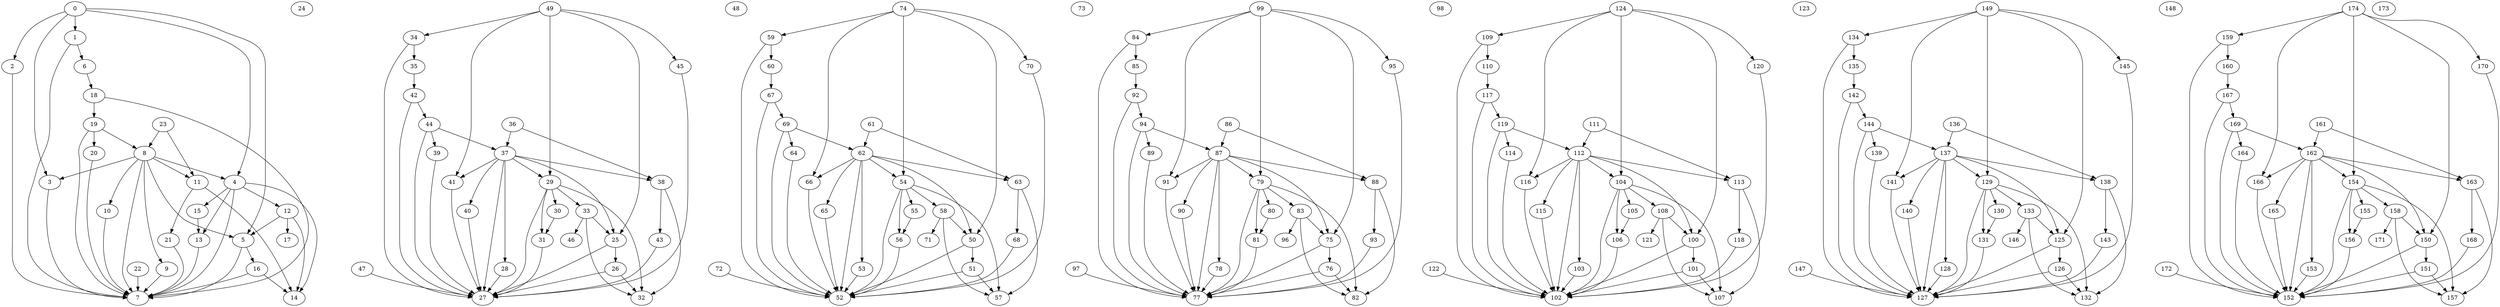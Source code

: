 strict digraph "G" {
0 [weight=3];
1 [weight=3];
2 [weight=5];
3 [weight=4];
4 [weight=4];
5 [weight=3];
6 [weight=4];
7 [weight=3];
8 [weight=4];
9 [weight=5];
10 [weight=2];
11 [weight=4];
12 [weight=2];
13 [weight=2];
14 [weight=4];
15 [weight=3];
16 [weight=3];
17 [weight=3];
18 [weight=4];
19 [weight=5];
20 [weight=3];
21 [weight=3];
22 [weight=4];
23 [weight=3];
24 [weight=4];
25 [weight=3];
26 [weight=3];
27 [weight=3];
28 [weight=3];
29 [weight=4];
30 [weight=3];
31 [weight=3];
32 [weight=4];
33 [weight=4];
34 [weight=5];
35 [weight=4];
36 [weight=4];
37 [weight=3];
38 [weight=3];
39 [weight=4];
40 [weight=4];
41 [weight=2];
42 [weight=5];
43 [weight=5];
44 [weight=3];
45 [weight=3];
46 [weight=4];
47 [weight=4];
48 [weight=6];
49 [weight=4];
50 [weight=3];
51 [weight=3];
52 [weight=4];
53 [weight=4];
54 [weight=3];
55 [weight=3];
56 [weight=3];
57 [weight=2];
58 [weight=3];
59 [weight=5];
60 [weight=2];
61 [weight=4];
62 [weight=4];
63 [weight=4];
64 [weight=5];
65 [weight=4];
66 [weight=3];
67 [weight=3];
68 [weight=5];
69 [weight=5];
70 [weight=4];
71 [weight=4];
72 [weight=4];
73 [weight=4];
74 [weight=2];
75 [weight=4];
76 [weight=4];
77 [weight=5];
78 [weight=5];
79 [weight=3];
80 [weight=4];
81 [weight=2];
82 [weight=4];
83 [weight=3];
84 [weight=3];
85 [weight=3];
86 [weight=4];
87 [weight=2];
88 [weight=4];
89 [weight=5];
90 [weight=4];
91 [weight=5];
92 [weight=2];
93 [weight=6];
94 [weight=4];
95 [weight=4];
96 [weight=1];
97 [weight=4];
98 [weight=4];
99 [weight=4];
100 [weight=4];
101 [weight=5];
102 [weight=4];
103 [weight=2];
104 [weight=2];
105 [weight=4];
106 [weight=3];
107 [weight=3];
108 [weight=3];
109 [weight=2];
110 [weight=3];
111 [weight=3];
112 [weight=4];
113 [weight=3];
114 [weight=4];
115 [weight=5];
116 [weight=5];
117 [weight=4];
118 [weight=4];
119 [weight=3];
120 [weight=4];
121 [weight=4];
122 [weight=5];
123 [weight=3];
124 [weight=4];
125 [weight=6];
126 [weight=3];
127 [weight=3];
128 [weight=4];
129 [weight=4];
130 [weight=2];
131 [weight=4];
132 [weight=4];
133 [weight=2];
134 [weight=4];
135 [weight=2];
136 [weight=3];
137 [weight=3];
138 [weight=2];
139 [weight=3];
140 [weight=8];
141 [weight=4];
142 [weight=5];
143 [weight=3];
144 [weight=3];
145 [weight=2];
146 [weight=8];
147 [weight=6];
148 [weight=5];
149 [weight=4];
150 [weight=4];
151 [weight=2];
152 [weight=4];
153 [weight=4];
154 [weight=3];
155 [weight=5];
156 [weight=2];
157 [weight=4];
158 [weight=3];
159 [weight=3];
160 [weight=4];
161 [weight=5];
162 [weight=5];
163 [weight=4];
164 [weight=3];
165 [weight=3];
166 [weight=8];
167 [weight=5];
168 [weight=4];
169 [weight=3];
170 [weight=1];
171 [weight=4];
172 [weight=4];
173 [weight=4];
174 [weight=4];
0 -> 1 [size=4];
0 -> 2 [size=2];
0 -> 3 [size=2];
0 -> 4 [size=2];
0 -> 5 [size=5];
1 -> 6 [size=2];
1 -> 7 [size=3];
2 -> 7 [size=4];
3 -> 7 [size=2];
4 -> 12 [size=3];
4 -> 7 [size=3];
4 -> 13 [size=2];
4 -> 14 [size=1];
4 -> 15 [size=2];
5 -> 7 [size=3];
5 -> 16 [size=3];
6 -> 18 [size=3];
8 -> 3 [size=4];
8 -> 4 [size=4];
8 -> 5 [size=4];
8 -> 7 [size=2];
8 -> 9 [size=3];
8 -> 10 [size=3];
8 -> 11 [size=4];
9 -> 7 [size=4];
10 -> 7 [size=2];
11 -> 21 [size=3];
11 -> 14 [size=2];
12 -> 5 [size=3];
12 -> 14 [size=5];
12 -> 17 [size=2];
13 -> 7 [size=2];
15 -> 13 [size=2];
16 -> 7 [size=4];
16 -> 14 [size=3];
18 -> 7 [size=2];
18 -> 19 [size=3];
19 -> 8 [size=1];
19 -> 7 [size=2];
19 -> 20 [size=2];
20 -> 7 [size=1];
21 -> 7 [size=1];
22 -> 7 [size=2];
23 -> 8 [size=3];
23 -> 11 [size=2];
25 -> 26 [size=2];
25 -> 27 [size=2];
26 -> 32 [size=2];
26 -> 27 [size=2];
28 -> 27 [size=1];
29 -> 30 [size=3];
29 -> 31 [size=2];
29 -> 32 [size=5];
29 -> 27 [size=4];
29 -> 33 [size=2];
30 -> 31 [size=3];
31 -> 27 [size=2];
33 -> 25 [size=4];
33 -> 32 [size=3];
33 -> 46 [size=2];
34 -> 35 [size=3];
34 -> 27 [size=1];
35 -> 42 [size=1];
36 -> 37 [size=4];
36 -> 38 [size=1];
37 -> 25 [size=2];
37 -> 28 [size=2];
37 -> 29 [size=1];
37 -> 40 [size=2];
37 -> 38 [size=3];
37 -> 27 [size=1];
37 -> 41 [size=4];
38 -> 32 [size=2];
38 -> 43 [size=3];
39 -> 27 [size=4];
40 -> 27 [size=2];
41 -> 27 [size=4];
42 -> 27 [size=4];
42 -> 44 [size=3];
43 -> 27 [size=3];
44 -> 39 [size=1];
44 -> 37 [size=3];
44 -> 27 [size=3];
45 -> 27 [size=3];
47 -> 27 [size=3];
49 -> 25 [size=1];
49 -> 29 [size=2];
49 -> 34 [size=4];
49 -> 45 [size=3];
49 -> 41 [size=1];
50 -> 51 [size=2];
50 -> 52 [size=3];
51 -> 57 [size=5];
51 -> 52 [size=3];
53 -> 52 [size=1];
54 -> 55 [size=3];
54 -> 56 [size=3];
54 -> 57 [size=2];
54 -> 52 [size=2];
54 -> 58 [size=3];
55 -> 56 [size=1];
56 -> 52 [size=3];
58 -> 50 [size=3];
58 -> 57 [size=2];
58 -> 71 [size=2];
59 -> 60 [size=3];
59 -> 52 [size=3];
60 -> 67 [size=4];
61 -> 62 [size=1];
61 -> 63 [size=4];
62 -> 50 [size=1];
62 -> 53 [size=2];
62 -> 54 [size=1];
62 -> 65 [size=1];
62 -> 63 [size=3];
62 -> 52 [size=4];
62 -> 66 [size=2];
63 -> 57 [size=3];
63 -> 68 [size=2];
64 -> 52 [size=1];
65 -> 52 [size=1];
66 -> 52 [size=2];
67 -> 52 [size=3];
67 -> 69 [size=1];
68 -> 52 [size=4];
69 -> 64 [size=2];
69 -> 62 [size=3];
69 -> 52 [size=4];
70 -> 52 [size=2];
72 -> 52 [size=1];
74 -> 50 [size=3];
74 -> 54 [size=3];
74 -> 59 [size=2];
74 -> 70 [size=3];
74 -> 66 [size=3];
75 -> 76 [size=3];
75 -> 77 [size=1];
76 -> 82 [size=3];
76 -> 77 [size=3];
78 -> 77 [size=2];
79 -> 80 [size=3];
79 -> 81 [size=5];
79 -> 82 [size=5];
79 -> 77 [size=3];
79 -> 83 [size=2];
80 -> 81 [size=3];
81 -> 77 [size=3];
83 -> 75 [size=3];
83 -> 82 [size=3];
83 -> 96 [size=3];
84 -> 85 [size=4];
84 -> 77 [size=2];
85 -> 92 [size=3];
86 -> 87 [size=2];
86 -> 88 [size=3];
87 -> 75 [size=2];
87 -> 78 [size=2];
87 -> 79 [size=2];
87 -> 90 [size=1];
87 -> 88 [size=1];
87 -> 77 [size=1];
87 -> 91 [size=4];
88 -> 82 [size=3];
88 -> 93 [size=2];
89 -> 77 [size=3];
90 -> 77 [size=4];
91 -> 77 [size=2];
92 -> 77 [size=4];
92 -> 94 [size=1];
93 -> 77 [size=1];
94 -> 89 [size=2];
94 -> 87 [size=3];
94 -> 77 [size=1];
95 -> 77 [size=2];
97 -> 77 [size=3];
99 -> 75 [size=1];
99 -> 79 [size=2];
99 -> 84 [size=2];
99 -> 95 [size=2];
99 -> 91 [size=2];
100 -> 101 [size=1];
100 -> 102 [size=3];
101 -> 107 [size=1];
101 -> 102 [size=1];
103 -> 102 [size=2];
104 -> 105 [size=3];
104 -> 106 [size=3];
104 -> 107 [size=2];
104 -> 102 [size=2];
104 -> 108 [size=2];
105 -> 106 [size=4];
106 -> 102 [size=3];
108 -> 100 [size=2];
108 -> 107 [size=2];
108 -> 121 [size=1];
109 -> 110 [size=3];
109 -> 102 [size=2];
110 -> 117 [size=2];
111 -> 112 [size=2];
111 -> 113 [size=2];
112 -> 100 [size=1];
112 -> 103 [size=3];
112 -> 104 [size=1];
112 -> 115 [size=3];
112 -> 113 [size=1];
112 -> 102 [size=2];
112 -> 116 [size=2];
113 -> 107 [size=2];
113 -> 118 [size=3];
114 -> 102 [size=3];
115 -> 102 [size=3];
116 -> 102 [size=2];
117 -> 102 [size=3];
117 -> 119 [size=1];
118 -> 102 [size=3];
119 -> 114 [size=4];
119 -> 112 [size=2];
119 -> 102 [size=2];
120 -> 102 [size=1];
122 -> 102 [size=1];
124 -> 100 [size=2];
124 -> 104 [size=3];
124 -> 109 [size=2];
124 -> 120 [size=3];
124 -> 116 [size=2];
125 -> 126 [size=4];
125 -> 127 [size=3];
126 -> 132 [size=4];
126 -> 127 [size=3];
128 -> 127 [size=2];
129 -> 130 [size=4];
129 -> 131 [size=3];
129 -> 132 [size=2];
129 -> 127 [size=2];
129 -> 133 [size=1];
130 -> 131 [size=2];
131 -> 127 [size=4];
133 -> 125 [size=4];
133 -> 132 [size=3];
133 -> 146 [size=2];
134 -> 135 [size=3];
134 -> 127 [size=3];
135 -> 142 [size=2];
136 -> 137 [size=3];
136 -> 138 [size=3];
137 -> 125 [size=2];
137 -> 128 [size=2];
137 -> 129 [size=2];
137 -> 140 [size=3];
137 -> 138 [size=2];
137 -> 127 [size=3];
137 -> 141 [size=4];
138 -> 132 [size=1];
138 -> 143 [size=3];
139 -> 127 [size=3];
140 -> 127 [size=5];
141 -> 127 [size=2];
142 -> 127 [size=2];
142 -> 144 [size=3];
143 -> 127 [size=4];
144 -> 139 [size=4];
144 -> 137 [size=2];
144 -> 127 [size=1];
145 -> 127 [size=3];
147 -> 127 [size=4];
149 -> 125 [size=2];
149 -> 129 [size=2];
149 -> 134 [size=2];
149 -> 145 [size=4];
149 -> 141 [size=4];
150 -> 151 [size=2];
150 -> 152 [size=2];
151 -> 157 [size=3];
151 -> 152 [size=2];
153 -> 152 [size=3];
154 -> 155 [size=2];
154 -> 156 [size=2];
154 -> 157 [size=2];
154 -> 152 [size=2];
154 -> 158 [size=1];
155 -> 156 [size=4];
156 -> 152 [size=4];
158 -> 150 [size=2];
158 -> 157 [size=3];
158 -> 171 [size=1];
159 -> 160 [size=2];
159 -> 152 [size=2];
160 -> 167 [size=2];
161 -> 162 [size=2];
161 -> 163 [size=2];
162 -> 150 [size=1];
162 -> 153 [size=3];
162 -> 154 [size=1];
162 -> 165 [size=2];
162 -> 163 [size=1];
162 -> 152 [size=1];
162 -> 166 [size=2];
163 -> 157 [size=3];
163 -> 168 [size=1];
164 -> 152 [size=2];
165 -> 152 [size=2];
166 -> 152 [size=2];
167 -> 152 [size=4];
167 -> 169 [size=3];
168 -> 152 [size=1];
169 -> 164 [size=3];
169 -> 162 [size=3];
169 -> 152 [size=3];
170 -> 152 [size=2];
172 -> 152 [size=2];
174 -> 150 [size=4];
174 -> 154 [size=4];
174 -> 159 [size=1];
174 -> 170 [size=1];
174 -> 166 [size=3];
}
